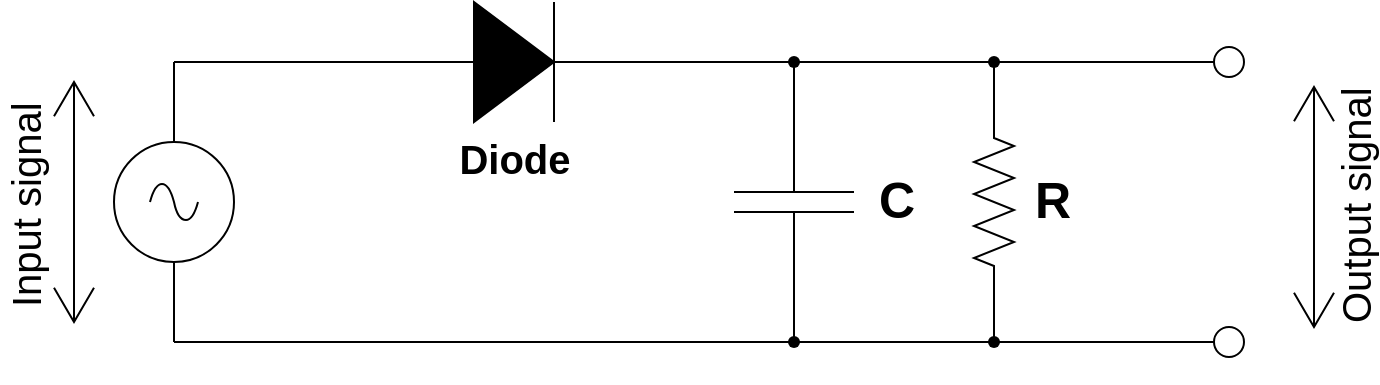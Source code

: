 <mxfile version="16.5.3" type="github">
  <diagram name="Page-1" id="7e0a89b8-554c-2b80-1dc8-d5c74ca68de4">
    <mxGraphModel dx="982" dy="548" grid="1" gridSize="10" guides="1" tooltips="1" connect="1" arrows="1" fold="1" page="1" pageScale="1" pageWidth="1100" pageHeight="850" background="none" math="0" shadow="0">
      <root>
        <mxCell id="0" />
        <mxCell id="1" parent="0" />
        <mxCell id="w6JTAtwwS18DehPaM6cM-1" value="&lt;b style=&quot;font-size: 25px;&quot;&gt;R&lt;/b&gt;" style="pointerEvents=1;verticalLabelPosition=bottom;shadow=0;dashed=0;align=center;html=1;verticalAlign=top;shape=mxgraph.electrical.resistors.resistor_2;rotation=90;horizontal=0;fontSize=25;spacing=4;spacingTop=25;spacingLeft=18;" vertex="1" parent="1">
          <mxGeometry x="550" y="400" width="100" height="20" as="geometry" />
        </mxCell>
        <mxCell id="w6JTAtwwS18DehPaM6cM-2" value="&lt;div style=&quot;font-size: 25px;&quot;&gt;&lt;b style=&quot;font-size: 25px;&quot;&gt;C&lt;/b&gt;&lt;/div&gt;" style="pointerEvents=1;verticalLabelPosition=bottom;shadow=0;dashed=0;align=center;html=1;verticalAlign=top;shape=mxgraph.electrical.capacitors.capacitor_1;rotation=90;horizontal=0;fontSize=25;spacing=4;spacingLeft=-18;spacingBottom=0;spacingTop=25;" vertex="1" parent="1">
          <mxGeometry x="450" y="380" width="100" height="60" as="geometry" />
        </mxCell>
        <mxCell id="w6JTAtwwS18DehPaM6cM-3" value="&lt;font style=&quot;font-size: 20px&quot;&gt;&lt;b&gt;Diode&lt;/b&gt;&lt;/font&gt;" style="pointerEvents=1;fillColor=strokeColor;verticalLabelPosition=bottom;shadow=0;dashed=0;align=center;html=1;verticalAlign=top;shape=mxgraph.electrical.diodes.diode;" vertex="1" parent="1">
          <mxGeometry x="310" y="310" width="100" height="60" as="geometry" />
        </mxCell>
        <mxCell id="w6JTAtwwS18DehPaM6cM-4" value="" style="pointerEvents=1;verticalLabelPosition=bottom;shadow=0;dashed=0;align=center;html=1;verticalAlign=top;shape=mxgraph.electrical.signal_sources.source;aspect=fixed;points=[[0.5,0,0],[1,0.5,0],[0.5,1,0],[0,0.5,0]];elSignalType=ac;" vertex="1" parent="1">
          <mxGeometry x="160" y="380" width="60" height="60" as="geometry" />
        </mxCell>
        <mxCell id="w6JTAtwwS18DehPaM6cM-5" value="" style="endArrow=none;html=1;rounded=0;exitX=0.5;exitY=0;exitDx=0;exitDy=0;exitPerimeter=0;" edge="1" parent="1" source="w6JTAtwwS18DehPaM6cM-4">
          <mxGeometry width="50" height="50" relative="1" as="geometry">
            <mxPoint x="550" y="610" as="sourcePoint" />
            <mxPoint x="190" y="340" as="targetPoint" />
          </mxGeometry>
        </mxCell>
        <mxCell id="w6JTAtwwS18DehPaM6cM-6" value="" style="endArrow=none;html=1;rounded=0;" edge="1" parent="1">
          <mxGeometry width="50" height="50" relative="1" as="geometry">
            <mxPoint x="360" y="340" as="sourcePoint" />
            <mxPoint x="190" y="340" as="targetPoint" />
          </mxGeometry>
        </mxCell>
        <mxCell id="w6JTAtwwS18DehPaM6cM-7" value="" style="endArrow=none;html=1;rounded=0;entryX=1;entryY=0.5;entryDx=0;entryDy=0;entryPerimeter=0;exitX=0;exitY=0.5;exitDx=0;exitDy=0;" edge="1" parent="1" source="w6JTAtwwS18DehPaM6cM-24" target="w6JTAtwwS18DehPaM6cM-3">
          <mxGeometry width="50" height="50" relative="1" as="geometry">
            <mxPoint x="700" y="340" as="sourcePoint" />
            <mxPoint x="430" y="330" as="targetPoint" />
          </mxGeometry>
        </mxCell>
        <mxCell id="w6JTAtwwS18DehPaM6cM-8" value="" style="endArrow=none;html=1;rounded=0;entryX=0.5;entryY=1;entryDx=0;entryDy=0;entryPerimeter=0;" edge="1" parent="1" target="w6JTAtwwS18DehPaM6cM-4">
          <mxGeometry width="50" height="50" relative="1" as="geometry">
            <mxPoint x="190" y="480" as="sourcePoint" />
            <mxPoint x="189.8" y="460" as="targetPoint" />
          </mxGeometry>
        </mxCell>
        <mxCell id="w6JTAtwwS18DehPaM6cM-9" value="" style="endArrow=none;html=1;rounded=0;startArrow=none;" edge="1" parent="1" source="w6JTAtwwS18DehPaM6cM-17">
          <mxGeometry width="50" height="50" relative="1" as="geometry">
            <mxPoint x="760" y="480" as="sourcePoint" />
            <mxPoint x="190" y="480" as="targetPoint" />
          </mxGeometry>
        </mxCell>
        <mxCell id="w6JTAtwwS18DehPaM6cM-10" value="" style="endArrow=none;html=1;rounded=0;exitX=1;exitY=0.5;exitDx=0;exitDy=0;exitPerimeter=0;" edge="1" parent="1" source="w6JTAtwwS18DehPaM6cM-2">
          <mxGeometry width="50" height="50" relative="1" as="geometry">
            <mxPoint x="410" y="390" as="sourcePoint" />
            <mxPoint x="500" y="480" as="targetPoint" />
          </mxGeometry>
        </mxCell>
        <mxCell id="w6JTAtwwS18DehPaM6cM-11" value="" style="endArrow=none;html=1;rounded=0;startArrow=none;" edge="1" parent="1" source="w6JTAtwwS18DehPaM6cM-15">
          <mxGeometry width="50" height="50" relative="1" as="geometry">
            <mxPoint x="500" y="340" as="sourcePoint" />
            <mxPoint x="500" y="360" as="targetPoint" />
          </mxGeometry>
        </mxCell>
        <mxCell id="w6JTAtwwS18DehPaM6cM-12" value="" style="endArrow=none;html=1;rounded=0;entryX=0;entryY=0.5;entryDx=0;entryDy=0;entryPerimeter=0;startArrow=none;" edge="1" parent="1" source="w6JTAtwwS18DehPaM6cM-16" target="w6JTAtwwS18DehPaM6cM-1">
          <mxGeometry width="50" height="50" relative="1" as="geometry">
            <mxPoint x="600" y="340" as="sourcePoint" />
            <mxPoint x="645" y="370" as="targetPoint" />
          </mxGeometry>
        </mxCell>
        <mxCell id="w6JTAtwwS18DehPaM6cM-13" value="" style="endArrow=none;html=1;rounded=0;" edge="1" parent="1">
          <mxGeometry width="50" height="50" relative="1" as="geometry">
            <mxPoint x="600" y="460" as="sourcePoint" />
            <mxPoint x="600" y="480" as="targetPoint" />
          </mxGeometry>
        </mxCell>
        <mxCell id="w6JTAtwwS18DehPaM6cM-14" value="" style="shape=waypoint;sketch=0;fillStyle=solid;size=6;pointerEvents=1;points=[];fillColor=none;resizable=0;rotatable=0;perimeter=centerPerimeter;snapToPoint=1;" vertex="1" parent="1">
          <mxGeometry x="480" y="460" width="40" height="40" as="geometry" />
        </mxCell>
        <mxCell id="w6JTAtwwS18DehPaM6cM-17" value="" style="shape=waypoint;sketch=0;fillStyle=solid;size=6;pointerEvents=1;points=[];fillColor=none;resizable=0;rotatable=0;perimeter=centerPerimeter;snapToPoint=1;" vertex="1" parent="1">
          <mxGeometry x="580" y="460" width="40" height="40" as="geometry" />
        </mxCell>
        <mxCell id="w6JTAtwwS18DehPaM6cM-18" value="" style="endArrow=none;html=1;rounded=0;" edge="1" parent="1" target="w6JTAtwwS18DehPaM6cM-17">
          <mxGeometry width="50" height="50" relative="1" as="geometry">
            <mxPoint x="710" y="480" as="sourcePoint" />
            <mxPoint x="190" y="480" as="targetPoint" />
          </mxGeometry>
        </mxCell>
        <mxCell id="w6JTAtwwS18DehPaM6cM-16" value="" style="shape=waypoint;sketch=0;fillStyle=solid;size=6;pointerEvents=1;points=[];fillColor=none;resizable=0;rotatable=0;perimeter=centerPerimeter;snapToPoint=1;" vertex="1" parent="1">
          <mxGeometry x="580" y="320" width="40" height="40" as="geometry" />
        </mxCell>
        <mxCell id="w6JTAtwwS18DehPaM6cM-19" value="" style="endArrow=none;html=1;rounded=0;entryDx=0;entryDy=0;entryPerimeter=0;" edge="1" parent="1" target="w6JTAtwwS18DehPaM6cM-16">
          <mxGeometry width="50" height="50" relative="1" as="geometry">
            <mxPoint x="600" y="340" as="sourcePoint" />
            <mxPoint x="600" y="360" as="targetPoint" />
          </mxGeometry>
        </mxCell>
        <mxCell id="w6JTAtwwS18DehPaM6cM-15" value="" style="shape=waypoint;sketch=0;fillStyle=solid;size=6;pointerEvents=1;points=[];fillColor=none;resizable=0;rotatable=0;perimeter=centerPerimeter;snapToPoint=1;" vertex="1" parent="1">
          <mxGeometry x="480" y="320" width="40" height="40" as="geometry" />
        </mxCell>
        <mxCell id="w6JTAtwwS18DehPaM6cM-20" value="" style="endArrow=none;html=1;rounded=0;" edge="1" parent="1" target="w6JTAtwwS18DehPaM6cM-15">
          <mxGeometry width="50" height="50" relative="1" as="geometry">
            <mxPoint x="500" y="340" as="sourcePoint" />
            <mxPoint x="500" y="360" as="targetPoint" />
          </mxGeometry>
        </mxCell>
        <mxCell id="w6JTAtwwS18DehPaM6cM-21" value="&lt;font style=&quot;font-size: 20px&quot;&gt;Output signal&lt;/font&gt;" style="labelPosition=right;align=left;shape=mxgraph.electrical.signal_sources.voltage;shadow=0;dashed=0;strokeWidth=1;fontSize=10;html=1;horizontal=0;" vertex="1" parent="1">
          <mxGeometry x="750" y="352.5" width="20" height="120" as="geometry" />
        </mxCell>
        <mxCell id="w6JTAtwwS18DehPaM6cM-23" value="" style="verticalLabelPosition=bottom;shadow=0;dashed=0;align=center;html=1;verticalAlign=top;strokeWidth=1;shape=ellipse;perimeter=ellipsePerimeter;" vertex="1" parent="1">
          <mxGeometry x="710" y="472.5" width="15" height="15" as="geometry" />
        </mxCell>
        <mxCell id="w6JTAtwwS18DehPaM6cM-24" value="" style="verticalLabelPosition=bottom;shadow=0;dashed=0;align=center;html=1;verticalAlign=top;strokeWidth=1;shape=ellipse;perimeter=ellipsePerimeter;" vertex="1" parent="1">
          <mxGeometry x="710" y="332.5" width="15" height="15" as="geometry" />
        </mxCell>
        <mxCell id="w6JTAtwwS18DehPaM6cM-27" value="&lt;div&gt;&lt;font style=&quot;font-size: 20px&quot;&gt;Input signal&lt;/font&gt;&lt;/div&gt;" style="labelPosition=right;align=left;shape=mxgraph.electrical.signal_sources.voltage;shadow=0;dashed=0;strokeWidth=1;fontSize=10;html=1;horizontal=0;spacing=8;spacingTop=-89;" vertex="1" parent="1">
          <mxGeometry x="130" y="350" width="20" height="120" as="geometry" />
        </mxCell>
      </root>
    </mxGraphModel>
  </diagram>
</mxfile>

